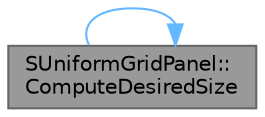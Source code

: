 digraph "SUniformGridPanel::ComputeDesiredSize"
{
 // INTERACTIVE_SVG=YES
 // LATEX_PDF_SIZE
  bgcolor="transparent";
  edge [fontname=Helvetica,fontsize=10,labelfontname=Helvetica,labelfontsize=10];
  node [fontname=Helvetica,fontsize=10,shape=box,height=0.2,width=0.4];
  rankdir="RL";
  Node1 [id="Node000001",label="SUniformGridPanel::\lComputeDesiredSize",height=0.2,width=0.4,color="gray40", fillcolor="grey60", style="filled", fontcolor="black",tooltip="A Panel's desired size in the space required to arrange of its children on the screen while respectin..."];
  Node1 -> Node1 [id="edge1_Node000001_Node000001",dir="back",color="steelblue1",style="solid",tooltip=" "];
}
